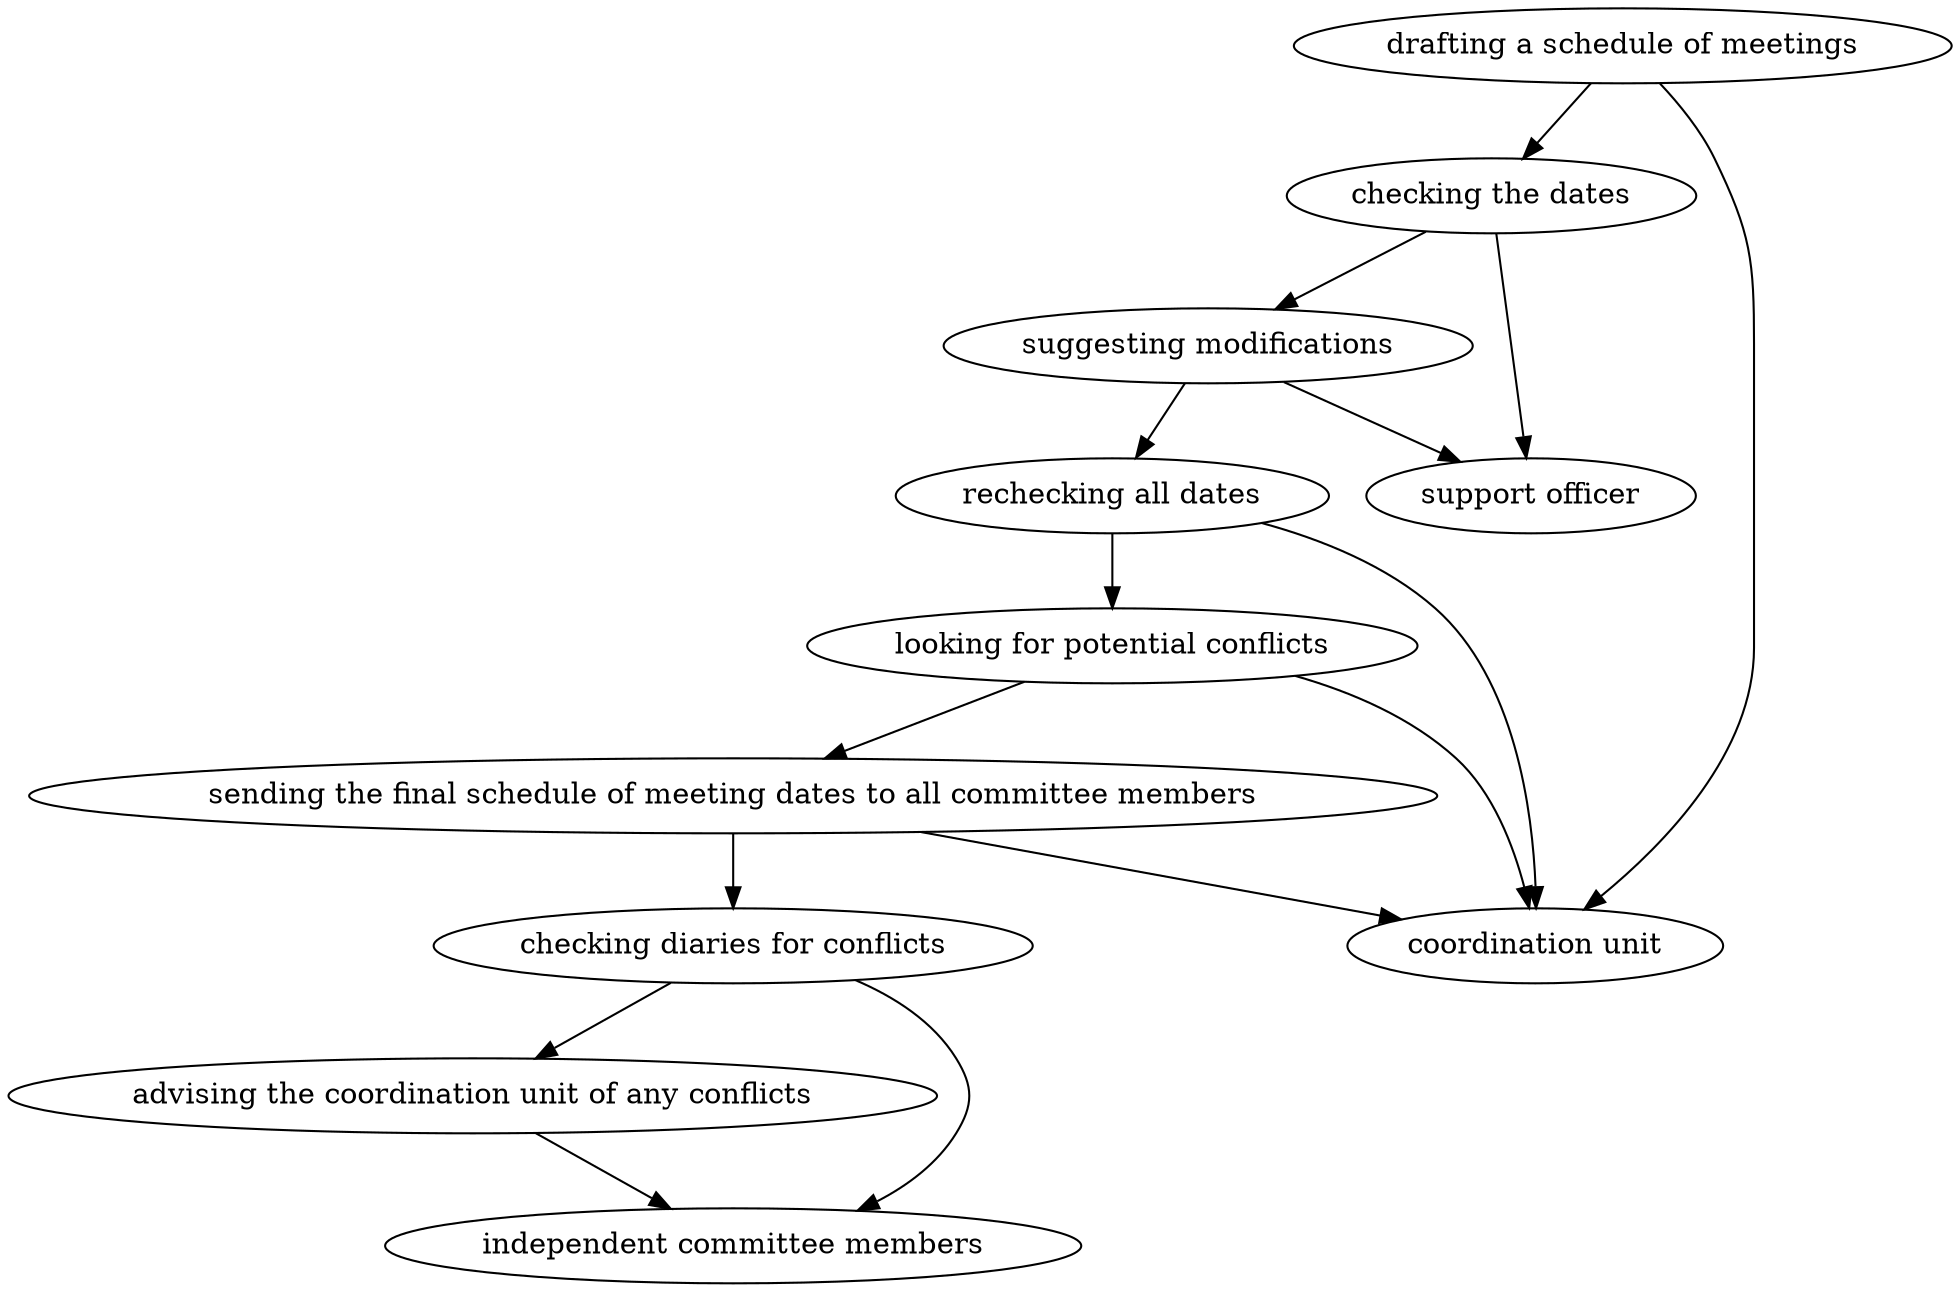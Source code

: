 strict digraph "doc-9.3" {
	graph [name="doc-9.3"];
	"drafting a schedule of meetings"	[attrs="{'type': 'Activity', 'label': 'drafting a schedule of meetings'}"];
	"checking the dates"	[attrs="{'type': 'Activity', 'label': 'checking the dates'}"];
	"drafting a schedule of meetings" -> "checking the dates"	[attrs="{'type': 'flow', 'label': 'flow'}"];
	"coordination unit"	[attrs="{'type': 'Actor', 'label': 'coordination unit'}"];
	"drafting a schedule of meetings" -> "coordination unit"	[attrs="{'type': 'actor performer', 'label': 'actor performer'}"];
	"suggesting modifications"	[attrs="{'type': 'Activity', 'label': 'suggesting modifications'}"];
	"checking the dates" -> "suggesting modifications"	[attrs="{'type': 'flow', 'label': 'flow'}"];
	"support officer"	[attrs="{'type': 'Actor', 'label': 'support officer'}"];
	"checking the dates" -> "support officer"	[attrs="{'type': 'actor performer', 'label': 'actor performer'}"];
	"rechecking all dates"	[attrs="{'type': 'Activity', 'label': 'rechecking all dates'}"];
	"suggesting modifications" -> "rechecking all dates"	[attrs="{'type': 'flow', 'label': 'flow'}"];
	"suggesting modifications" -> "support officer"	[attrs="{'type': 'actor performer', 'label': 'actor performer'}"];
	"looking for potential conflicts"	[attrs="{'type': 'Activity', 'label': 'looking for potential conflicts'}"];
	"rechecking all dates" -> "looking for potential conflicts"	[attrs="{'type': 'flow', 'label': 'flow'}"];
	"rechecking all dates" -> "coordination unit"	[attrs="{'type': 'actor performer', 'label': 'actor performer'}"];
	"sending the final schedule of meeting dates to all committee members"	[attrs="{'type': 'Activity', 'label': 'sending the final schedule of meeting dates to all committee members'}"];
	"looking for potential conflicts" -> "sending the final schedule of meeting dates to all committee members"	[attrs="{'type': 'flow', 'label': 'flow'}"];
	"looking for potential conflicts" -> "coordination unit"	[attrs="{'type': 'actor performer', 'label': 'actor performer'}"];
	"checking diaries for conflicts"	[attrs="{'type': 'Activity', 'label': 'checking diaries for conflicts'}"];
	"sending the final schedule of meeting dates to all committee members" -> "checking diaries for conflicts"	[attrs="{'type': 'flow', 'label': 'flow'}"];
	"sending the final schedule of meeting dates to all committee members" -> "coordination unit"	[attrs="{'type': 'actor performer', 'label': 'actor performer'}"];
	"advising the coordination unit of any conflicts"	[attrs="{'type': 'Activity', 'label': 'advising the coordination unit of any conflicts'}"];
	"checking diaries for conflicts" -> "advising the coordination unit of any conflicts"	[attrs="{'type': 'flow', 'label': 'flow'}"];
	"independent committee members"	[attrs="{'type': 'Actor', 'label': 'independent committee members'}"];
	"checking diaries for conflicts" -> "independent committee members"	[attrs="{'type': 'actor performer', 'label': 'actor performer'}"];
	"advising the coordination unit of any conflicts" -> "independent committee members"	[attrs="{'type': 'actor performer', 'label': 'actor performer'}"];
}

